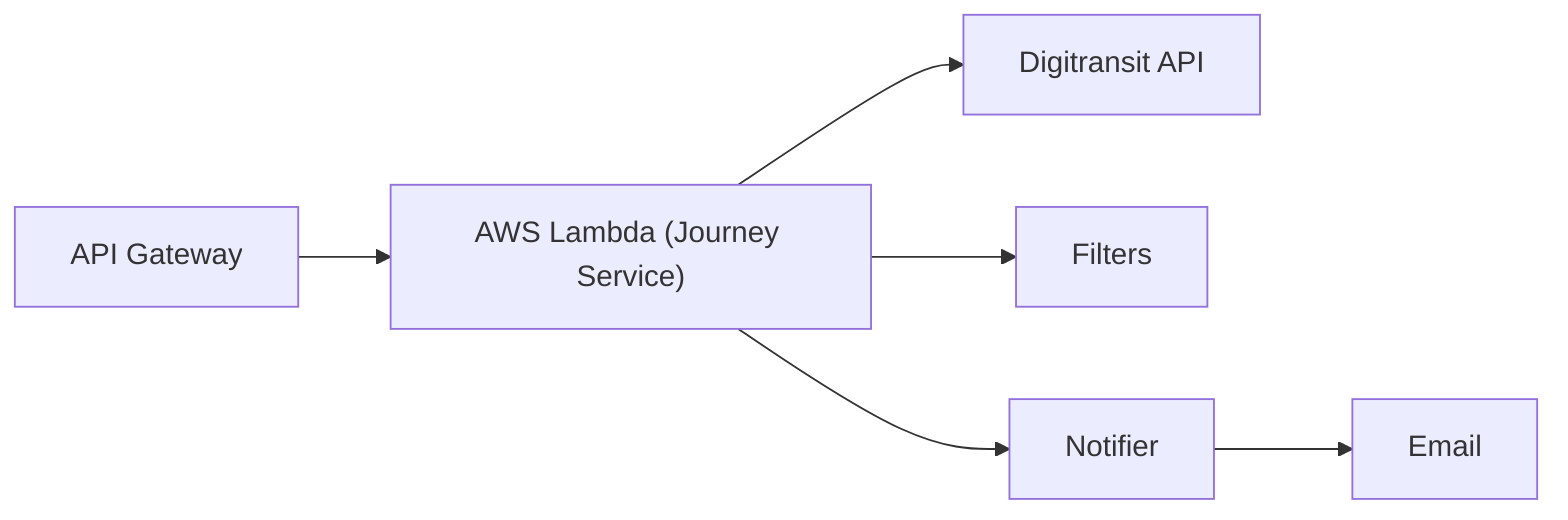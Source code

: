 flowchart LR
    A[API Gateway] --> B["AWS Lambda (Journey Service)"]
    B --> C[Digitransit API]
    B --> D[Filters]
    B --> E[Notifier]
    E --> F[Email]
